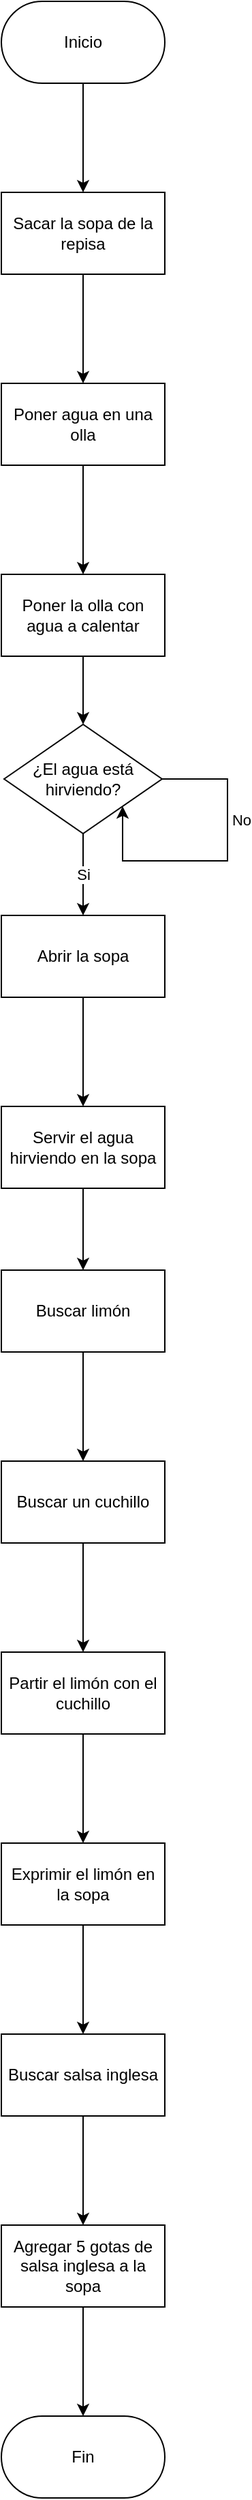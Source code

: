 <mxfile version="14.2.6" type="device"><diagram id="C5RBs43oDa-KdzZeNtuy" name="Page-1"><mxGraphModel dx="1673" dy="913" grid="1" gridSize="10" guides="1" tooltips="1" connect="1" arrows="1" fold="1" page="1" pageScale="1" pageWidth="827" pageHeight="1169" math="0" shadow="0"><root><mxCell id="WIyWlLk6GJQsqaUBKTNV-0"/><mxCell id="WIyWlLk6GJQsqaUBKTNV-1" parent="WIyWlLk6GJQsqaUBKTNV-0"/><mxCell id="UtjnXo7emuPg1Qml6Bh1-6" value="" style="edgeStyle=orthogonalEdgeStyle;rounded=0;orthogonalLoop=1;jettySize=auto;html=1;" edge="1" parent="WIyWlLk6GJQsqaUBKTNV-1" source="UtjnXo7emuPg1Qml6Bh1-0" target="UtjnXo7emuPg1Qml6Bh1-5"><mxGeometry relative="1" as="geometry"/></mxCell><mxCell id="UtjnXo7emuPg1Qml6Bh1-0" value="Inicio" style="rounded=1;whiteSpace=wrap;html=1;arcSize=50;" vertex="1" parent="WIyWlLk6GJQsqaUBKTNV-1"><mxGeometry x="354" y="70" width="120" height="60" as="geometry"/></mxCell><mxCell id="UtjnXo7emuPg1Qml6Bh1-8" value="" style="edgeStyle=orthogonalEdgeStyle;rounded=0;orthogonalLoop=1;jettySize=auto;html=1;" edge="1" parent="WIyWlLk6GJQsqaUBKTNV-1" source="UtjnXo7emuPg1Qml6Bh1-5" target="UtjnXo7emuPg1Qml6Bh1-7"><mxGeometry relative="1" as="geometry"/></mxCell><mxCell id="UtjnXo7emuPg1Qml6Bh1-5" value="Sacar la sopa de la repisa" style="whiteSpace=wrap;html=1;rounded=1;arcSize=0;" vertex="1" parent="WIyWlLk6GJQsqaUBKTNV-1"><mxGeometry x="354" y="210" width="120" height="60" as="geometry"/></mxCell><mxCell id="UtjnXo7emuPg1Qml6Bh1-10" value="" style="edgeStyle=orthogonalEdgeStyle;rounded=0;orthogonalLoop=1;jettySize=auto;html=1;" edge="1" parent="WIyWlLk6GJQsqaUBKTNV-1" source="UtjnXo7emuPg1Qml6Bh1-7" target="UtjnXo7emuPg1Qml6Bh1-9"><mxGeometry relative="1" as="geometry"/></mxCell><mxCell id="UtjnXo7emuPg1Qml6Bh1-7" value="Poner agua en una olla" style="whiteSpace=wrap;html=1;rounded=1;arcSize=0;" vertex="1" parent="WIyWlLk6GJQsqaUBKTNV-1"><mxGeometry x="354" y="350" width="120" height="60" as="geometry"/></mxCell><mxCell id="UtjnXo7emuPg1Qml6Bh1-16" value="" style="edgeStyle=orthogonalEdgeStyle;rounded=0;orthogonalLoop=1;jettySize=auto;html=1;" edge="1" parent="WIyWlLk6GJQsqaUBKTNV-1" source="UtjnXo7emuPg1Qml6Bh1-9" target="UtjnXo7emuPg1Qml6Bh1-15"><mxGeometry relative="1" as="geometry"/></mxCell><mxCell id="UtjnXo7emuPg1Qml6Bh1-9" value="Poner la olla con agua a calentar" style="whiteSpace=wrap;html=1;rounded=1;arcSize=0;" vertex="1" parent="WIyWlLk6GJQsqaUBKTNV-1"><mxGeometry x="354" y="490" width="120" height="60" as="geometry"/></mxCell><mxCell id="UtjnXo7emuPg1Qml6Bh1-18" value="Si" style="edgeStyle=orthogonalEdgeStyle;rounded=0;orthogonalLoop=1;jettySize=auto;html=1;" edge="1" parent="WIyWlLk6GJQsqaUBKTNV-1" source="UtjnXo7emuPg1Qml6Bh1-15" target="UtjnXo7emuPg1Qml6Bh1-41"><mxGeometry relative="1" as="geometry"><mxPoint x="414" y="770" as="targetPoint"/></mxGeometry></mxCell><mxCell id="UtjnXo7emuPg1Qml6Bh1-15" value="¿El agua está hirviendo?" style="rhombus;whiteSpace=wrap;html=1;rounded=1;arcSize=0;" vertex="1" parent="WIyWlLk6GJQsqaUBKTNV-1"><mxGeometry x="356" y="600" width="116" height="80" as="geometry"/></mxCell><mxCell id="UtjnXo7emuPg1Qml6Bh1-22" value="No" style="edgeStyle=orthogonalEdgeStyle;rounded=0;orthogonalLoop=1;jettySize=auto;html=1;exitX=1;exitY=0.5;exitDx=0;exitDy=0;entryX=1;entryY=1;entryDx=0;entryDy=0;" edge="1" parent="WIyWlLk6GJQsqaUBKTNV-1" source="UtjnXo7emuPg1Qml6Bh1-15" target="UtjnXo7emuPg1Qml6Bh1-15"><mxGeometry x="-0.307" y="10" relative="1" as="geometry"><Array as="points"><mxPoint x="520" y="640"/><mxPoint x="520" y="700"/><mxPoint x="443" y="700"/></Array><mxPoint as="offset"/></mxGeometry></mxCell><mxCell id="UtjnXo7emuPg1Qml6Bh1-29" value="" style="edgeStyle=orthogonalEdgeStyle;rounded=0;orthogonalLoop=1;jettySize=auto;html=1;" edge="1" parent="WIyWlLk6GJQsqaUBKTNV-1" source="UtjnXo7emuPg1Qml6Bh1-26" target="UtjnXo7emuPg1Qml6Bh1-28"><mxGeometry relative="1" as="geometry"/></mxCell><mxCell id="UtjnXo7emuPg1Qml6Bh1-26" value="Buscar limón" style="whiteSpace=wrap;html=1;rounded=1;arcSize=0;" vertex="1" parent="WIyWlLk6GJQsqaUBKTNV-1"><mxGeometry x="354" y="1000" width="120" height="60" as="geometry"/></mxCell><mxCell id="UtjnXo7emuPg1Qml6Bh1-31" value="" style="edgeStyle=orthogonalEdgeStyle;rounded=0;orthogonalLoop=1;jettySize=auto;html=1;" edge="1" parent="WIyWlLk6GJQsqaUBKTNV-1" source="UtjnXo7emuPg1Qml6Bh1-28" target="UtjnXo7emuPg1Qml6Bh1-30"><mxGeometry relative="1" as="geometry"/></mxCell><mxCell id="UtjnXo7emuPg1Qml6Bh1-28" value="Buscar un cuchillo" style="whiteSpace=wrap;html=1;rounded=1;arcSize=0;" vertex="1" parent="WIyWlLk6GJQsqaUBKTNV-1"><mxGeometry x="354" y="1140" width="120" height="60" as="geometry"/></mxCell><mxCell id="UtjnXo7emuPg1Qml6Bh1-33" value="" style="edgeStyle=orthogonalEdgeStyle;rounded=0;orthogonalLoop=1;jettySize=auto;html=1;" edge="1" parent="WIyWlLk6GJQsqaUBKTNV-1" source="UtjnXo7emuPg1Qml6Bh1-30" target="UtjnXo7emuPg1Qml6Bh1-32"><mxGeometry relative="1" as="geometry"/></mxCell><mxCell id="UtjnXo7emuPg1Qml6Bh1-30" value="Partir el limón con el cuchillo" style="whiteSpace=wrap;html=1;rounded=1;arcSize=0;" vertex="1" parent="WIyWlLk6GJQsqaUBKTNV-1"><mxGeometry x="354" y="1280" width="120" height="60" as="geometry"/></mxCell><mxCell id="UtjnXo7emuPg1Qml6Bh1-35" value="" style="edgeStyle=orthogonalEdgeStyle;rounded=0;orthogonalLoop=1;jettySize=auto;html=1;" edge="1" parent="WIyWlLk6GJQsqaUBKTNV-1" source="UtjnXo7emuPg1Qml6Bh1-32" target="UtjnXo7emuPg1Qml6Bh1-34"><mxGeometry relative="1" as="geometry"/></mxCell><mxCell id="UtjnXo7emuPg1Qml6Bh1-32" value="Exprimir el limón en la sopa" style="whiteSpace=wrap;html=1;rounded=1;arcSize=0;" vertex="1" parent="WIyWlLk6GJQsqaUBKTNV-1"><mxGeometry x="354" y="1420" width="120" height="60" as="geometry"/></mxCell><mxCell id="UtjnXo7emuPg1Qml6Bh1-37" value="" style="edgeStyle=orthogonalEdgeStyle;rounded=0;orthogonalLoop=1;jettySize=auto;html=1;" edge="1" parent="WIyWlLk6GJQsqaUBKTNV-1" source="UtjnXo7emuPg1Qml6Bh1-34" target="UtjnXo7emuPg1Qml6Bh1-36"><mxGeometry relative="1" as="geometry"/></mxCell><mxCell id="UtjnXo7emuPg1Qml6Bh1-34" value="Buscar salsa inglesa" style="whiteSpace=wrap;html=1;rounded=1;arcSize=0;" vertex="1" parent="WIyWlLk6GJQsqaUBKTNV-1"><mxGeometry x="354" y="1560" width="120" height="60" as="geometry"/></mxCell><mxCell id="UtjnXo7emuPg1Qml6Bh1-39" value="" style="edgeStyle=orthogonalEdgeStyle;rounded=0;orthogonalLoop=1;jettySize=auto;html=1;" edge="1" parent="WIyWlLk6GJQsqaUBKTNV-1" source="UtjnXo7emuPg1Qml6Bh1-36" target="UtjnXo7emuPg1Qml6Bh1-38"><mxGeometry relative="1" as="geometry"/></mxCell><mxCell id="UtjnXo7emuPg1Qml6Bh1-36" value="Agregar 5 gotas de salsa inglesa a la sopa" style="whiteSpace=wrap;html=1;rounded=1;arcSize=0;" vertex="1" parent="WIyWlLk6GJQsqaUBKTNV-1"><mxGeometry x="354" y="1700" width="120" height="60" as="geometry"/></mxCell><mxCell id="UtjnXo7emuPg1Qml6Bh1-38" value="Fin" style="whiteSpace=wrap;html=1;rounded=1;arcSize=50;" vertex="1" parent="WIyWlLk6GJQsqaUBKTNV-1"><mxGeometry x="354" y="1840" width="120" height="60" as="geometry"/></mxCell><mxCell id="UtjnXo7emuPg1Qml6Bh1-43" value="" style="edgeStyle=orthogonalEdgeStyle;rounded=0;orthogonalLoop=1;jettySize=auto;html=1;" edge="1" parent="WIyWlLk6GJQsqaUBKTNV-1" source="UtjnXo7emuPg1Qml6Bh1-41" target="UtjnXo7emuPg1Qml6Bh1-42"><mxGeometry relative="1" as="geometry"/></mxCell><mxCell id="UtjnXo7emuPg1Qml6Bh1-41" value="Abrir la sopa" style="rounded=0;whiteSpace=wrap;html=1;" vertex="1" parent="WIyWlLk6GJQsqaUBKTNV-1"><mxGeometry x="354" y="740" width="120" height="60" as="geometry"/></mxCell><mxCell id="UtjnXo7emuPg1Qml6Bh1-45" value="" style="edgeStyle=orthogonalEdgeStyle;rounded=0;orthogonalLoop=1;jettySize=auto;html=1;" edge="1" parent="WIyWlLk6GJQsqaUBKTNV-1" source="UtjnXo7emuPg1Qml6Bh1-42" target="UtjnXo7emuPg1Qml6Bh1-26"><mxGeometry relative="1" as="geometry"/></mxCell><mxCell id="UtjnXo7emuPg1Qml6Bh1-42" value="Servir el agua hirviendo en la sopa" style="whiteSpace=wrap;html=1;rounded=0;" vertex="1" parent="WIyWlLk6GJQsqaUBKTNV-1"><mxGeometry x="354" y="880" width="120" height="60" as="geometry"/></mxCell></root></mxGraphModel></diagram></mxfile>